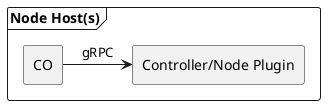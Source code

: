 'CO "Node" Host(s)
'+-------------------------------------------+
'|                                           |
'|  +------------+           +------------+  |
'|  |     CO     |   gRPC    | Controller |  |
'|  |            +----------->    Node    |  |
'|  +------------+           |   Plugin   |  |
'|                           +------------+  |
'|                                           |
'+-------------------------------------------+

@startuml
frame "Node Host(s)" as nodeHost {
    rectangle "CO" as nodeClient
    rectangle "Controller/Node Plugin" as nodeControllerAgent
}
nodeClient -> nodeControllerAgent: gRPC
@enduml
